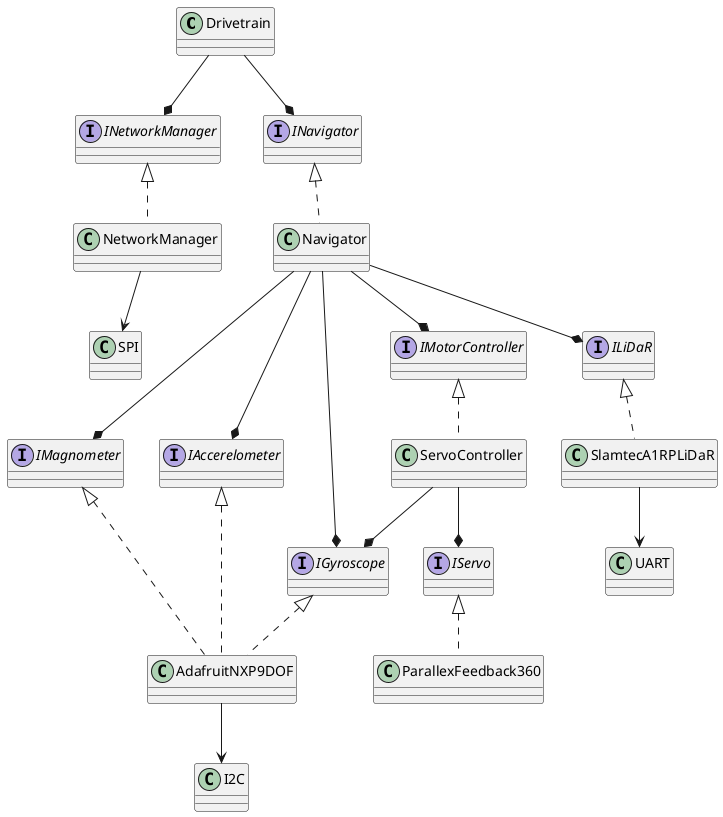 @startuml drivetrain

class Drivetrain
class Navigator
class ServoController
class ParallexFeedback360
class AdafruitNXP9DOF
class SlamtecA1RPLiDaR

class UART
class SPI
class I2C

interface INetworkManager
interface INavigator
interface IMotorController
interface IServo
interface IMagnometer
interface IAccerelometer
interface IGyroscope
interface ILiDaR

Navigator .u.|> INavigator
ServoController .u.|> IMotorController
ParallexFeedback360 .u.|> IServo
AdafruitNXP9DOF .u.|> IMagnometer
AdafruitNXP9DOF .u.|> IAccerelometer
AdafruitNXP9DOF .u.|> IGyroscope
SlamtecA1RPLiDaR .u.|> ILiDaR
NetworkManager .u.|> INetworkManager

Drivetrain --* INavigator
Drivetrain --* INetworkManager

Navigator --* IMotorController
Navigator --* IMagnometer
Navigator --* IAccerelometer
Navigator --* IGyroscope
Navigator --* ILiDaR

ServoController --* IServo
ServoController --* IGyroscope

AdafruitNXP9DOF --> I2C

SlamtecA1RPLiDaR --> UART

NetworkManager --> SPI

@enduml